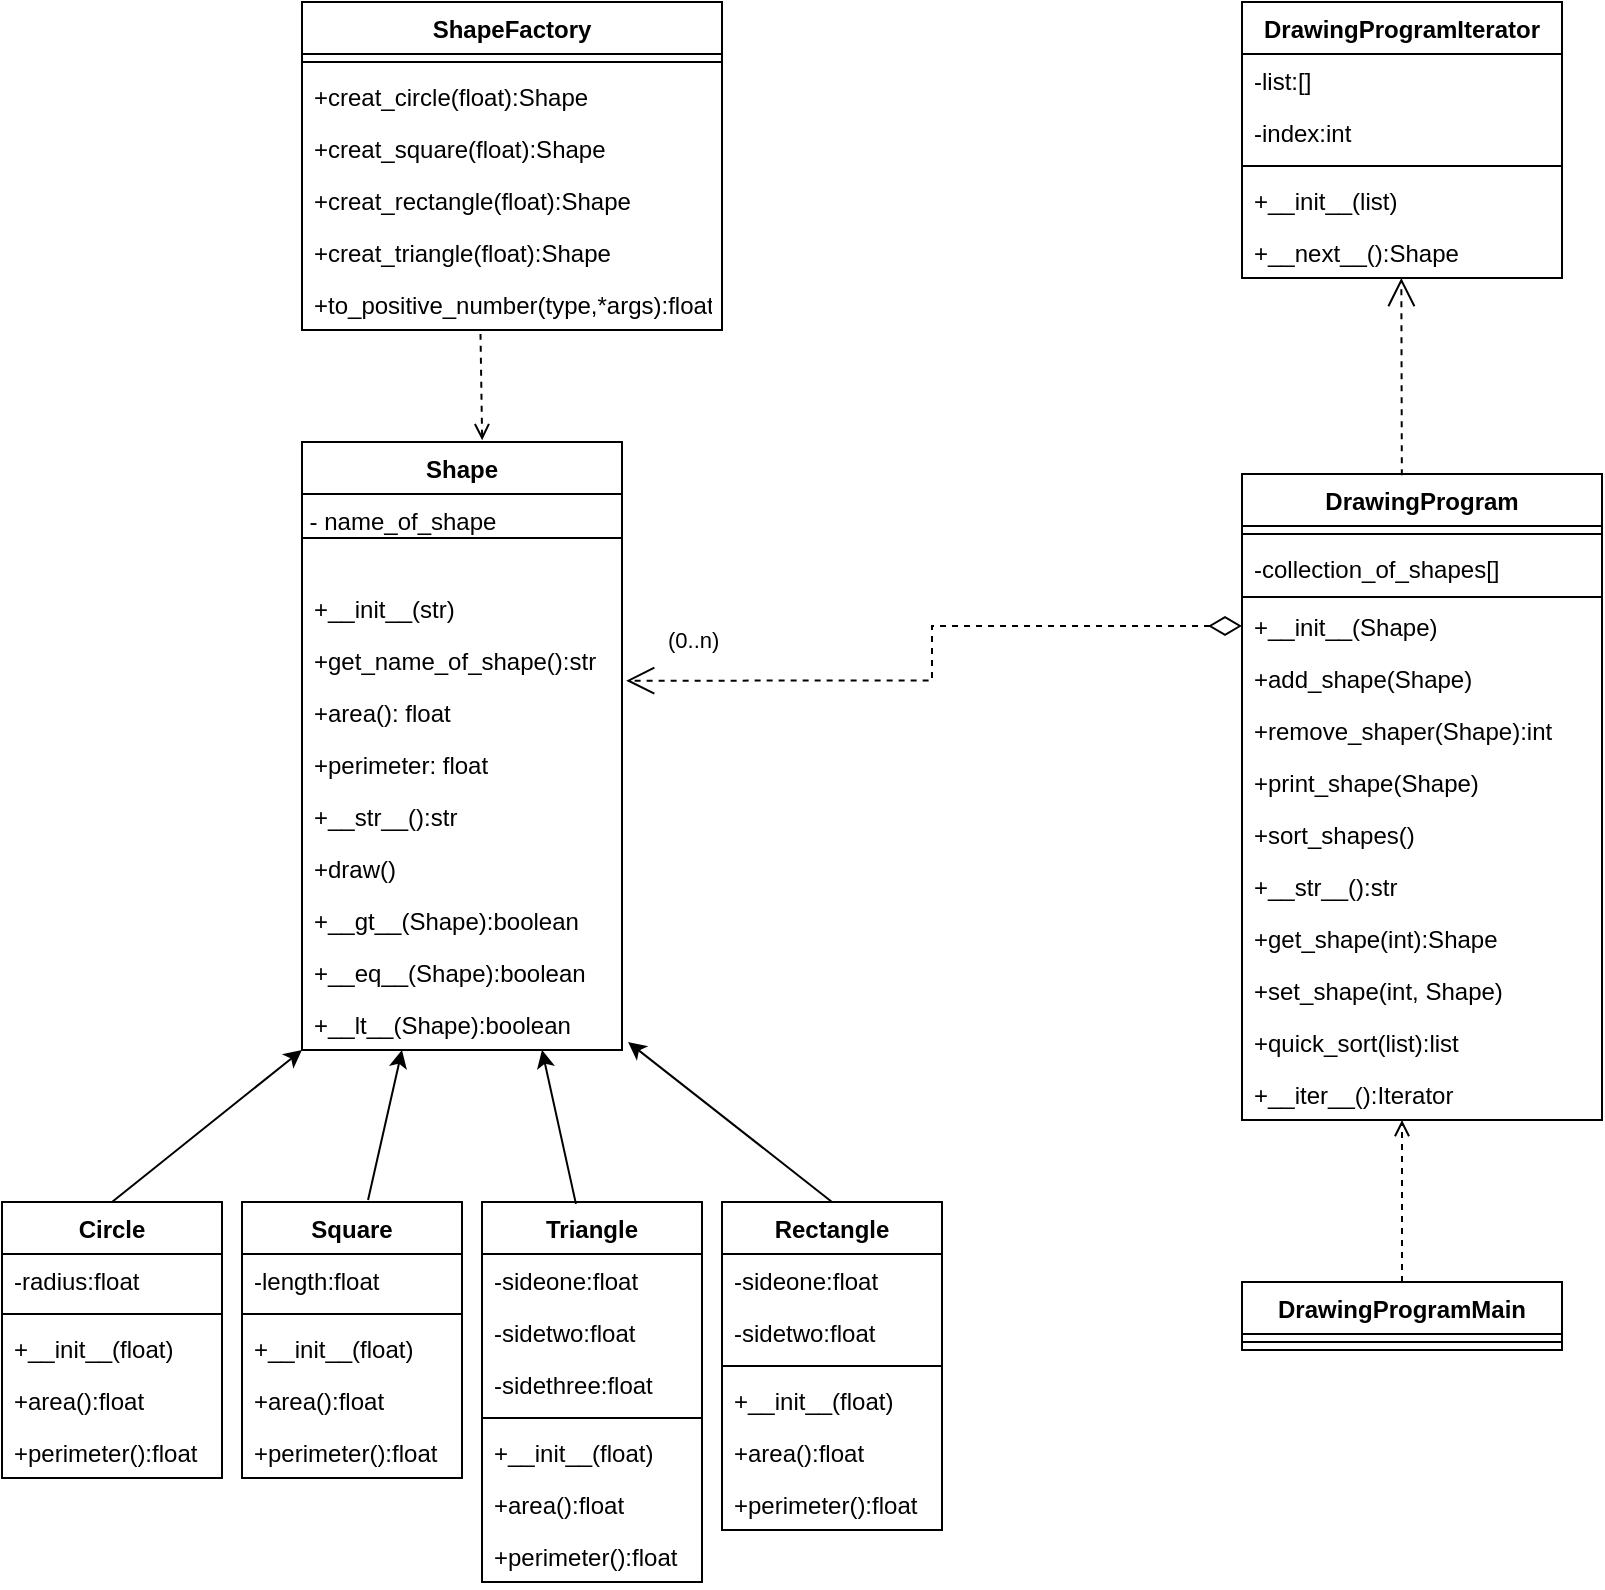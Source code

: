 <mxfile version="15.8.6" type="device"><diagram id="YoG3f7pHk4Rbtw5DYFcT" name="Page-1"><mxGraphModel dx="946" dy="587" grid="1" gridSize="10" guides="1" tooltips="1" connect="1" arrows="1" fold="1" page="1" pageScale="1" pageWidth="850" pageHeight="1100" math="0" shadow="0"><root><mxCell id="0"/><mxCell id="1" parent="0"/><mxCell id="T9_4mvdXHMdCMFrZdac9-1" value="Shape" style="swimlane;fontStyle=1;align=center;verticalAlign=top;childLayout=stackLayout;horizontal=1;startSize=26;horizontalStack=0;resizeParent=1;resizeParentMax=0;resizeLast=0;collapsible=1;marginBottom=0;" parent="1" vertex="1"><mxGeometry x="150" y="320" width="160" height="304" as="geometry"/></mxCell><mxCell id="0rG5OhHpvk6DTuhgi-nR-12" value="" style="line;strokeWidth=1;fillColor=none;align=left;verticalAlign=middle;spacingTop=-1;spacingLeft=3;spacingRight=3;rotatable=0;labelPosition=right;points=[];portConstraint=eastwest;" vertex="1" parent="T9_4mvdXHMdCMFrZdac9-1"><mxGeometry y="26" width="160" height="44" as="geometry"/></mxCell><mxCell id="T9_4mvdXHMdCMFrZdac9-2" value="+__init__(str)" style="text;strokeColor=none;fillColor=none;align=left;verticalAlign=top;spacingLeft=4;spacingRight=4;overflow=hidden;rotatable=0;points=[[0,0.5],[1,0.5]];portConstraint=eastwest;" parent="T9_4mvdXHMdCMFrZdac9-1" vertex="1"><mxGeometry y="70" width="160" height="26" as="geometry"/></mxCell><mxCell id="T9_4mvdXHMdCMFrZdac9-3" value="+get_name_of_shape():str" style="text;strokeColor=none;fillColor=none;align=left;verticalAlign=top;spacingLeft=4;spacingRight=4;overflow=hidden;rotatable=0;points=[[0,0.5],[1,0.5]];portConstraint=eastwest;" parent="T9_4mvdXHMdCMFrZdac9-1" vertex="1"><mxGeometry y="96" width="160" height="26" as="geometry"/></mxCell><mxCell id="T9_4mvdXHMdCMFrZdac9-4" value="+area(): float" style="text;strokeColor=none;fillColor=none;align=left;verticalAlign=top;spacingLeft=4;spacingRight=4;overflow=hidden;rotatable=0;points=[[0,0.5],[1,0.5]];portConstraint=eastwest;" parent="T9_4mvdXHMdCMFrZdac9-1" vertex="1"><mxGeometry y="122" width="160" height="26" as="geometry"/></mxCell><mxCell id="T9_4mvdXHMdCMFrZdac9-74" value="+perimeter: float&#xA;" style="text;strokeColor=none;fillColor=none;align=left;verticalAlign=top;spacingLeft=4;spacingRight=4;overflow=hidden;rotatable=0;points=[[0,0.5],[1,0.5]];portConstraint=eastwest;" parent="T9_4mvdXHMdCMFrZdac9-1" vertex="1"><mxGeometry y="148" width="160" height="26" as="geometry"/></mxCell><mxCell id="T9_4mvdXHMdCMFrZdac9-73" value="+__str__():str" style="text;strokeColor=none;fillColor=none;align=left;verticalAlign=top;spacingLeft=4;spacingRight=4;overflow=hidden;rotatable=0;points=[[0,0.5],[1,0.5]];portConstraint=eastwest;" parent="T9_4mvdXHMdCMFrZdac9-1" vertex="1"><mxGeometry y="174" width="160" height="26" as="geometry"/></mxCell><mxCell id="T9_4mvdXHMdCMFrZdac9-72" value="+draw()" style="text;strokeColor=none;fillColor=none;align=left;verticalAlign=top;spacingLeft=4;spacingRight=4;overflow=hidden;rotatable=0;points=[[0,0.5],[1,0.5]];portConstraint=eastwest;" parent="T9_4mvdXHMdCMFrZdac9-1" vertex="1"><mxGeometry y="200" width="160" height="26" as="geometry"/></mxCell><mxCell id="T9_4mvdXHMdCMFrZdac9-71" value="+__gt__(Shape):boolean" style="text;strokeColor=none;fillColor=none;align=left;verticalAlign=top;spacingLeft=4;spacingRight=4;overflow=hidden;rotatable=0;points=[[0,0.5],[1,0.5]];portConstraint=eastwest;" parent="T9_4mvdXHMdCMFrZdac9-1" vertex="1"><mxGeometry y="226" width="160" height="26" as="geometry"/></mxCell><mxCell id="T9_4mvdXHMdCMFrZdac9-70" value="+__eq__(Shape):boolean" style="text;strokeColor=none;fillColor=none;align=left;verticalAlign=top;spacingLeft=4;spacingRight=4;overflow=hidden;rotatable=0;points=[[0,0.5],[1,0.5]];portConstraint=eastwest;" parent="T9_4mvdXHMdCMFrZdac9-1" vertex="1"><mxGeometry y="252" width="160" height="26" as="geometry"/></mxCell><mxCell id="T9_4mvdXHMdCMFrZdac9-69" value="+__lt__(Shape):boolean" style="text;strokeColor=none;fillColor=none;align=left;verticalAlign=top;spacingLeft=4;spacingRight=4;overflow=hidden;rotatable=0;points=[[0,0.5],[1,0.5]];portConstraint=eastwest;" parent="T9_4mvdXHMdCMFrZdac9-1" vertex="1"><mxGeometry y="278" width="160" height="26" as="geometry"/></mxCell><mxCell id="T9_4mvdXHMdCMFrZdac9-5" value="DrawingProgram" style="swimlane;fontStyle=1;align=center;verticalAlign=top;childLayout=stackLayout;horizontal=1;startSize=26;horizontalStack=0;resizeParent=1;resizeParentMax=0;resizeLast=0;collapsible=1;marginBottom=0;fillColor=default;gradientColor=none;" parent="1" vertex="1"><mxGeometry x="620" y="336" width="180" height="323" as="geometry"/></mxCell><mxCell id="T9_4mvdXHMdCMFrZdac9-6" value="" style="line;strokeWidth=1;fillColor=none;align=left;verticalAlign=middle;spacingTop=-1;spacingLeft=3;spacingRight=3;rotatable=0;labelPosition=right;points=[];portConstraint=eastwest;" parent="T9_4mvdXHMdCMFrZdac9-5" vertex="1"><mxGeometry y="26" width="180" height="8" as="geometry"/></mxCell><mxCell id="T9_4mvdXHMdCMFrZdac9-9" value="-collection_of_shapes[]" style="text;strokeColor=none;fillColor=none;align=left;verticalAlign=top;spacingLeft=4;spacingRight=4;overflow=hidden;rotatable=0;points=[[0,0.5],[1,0.5]];portConstraint=eastwest;" parent="T9_4mvdXHMdCMFrZdac9-5" vertex="1"><mxGeometry y="34" width="180" height="26" as="geometry"/></mxCell><mxCell id="T9_4mvdXHMdCMFrZdac9-10" value="" style="line;strokeWidth=1;fillColor=none;align=left;verticalAlign=middle;spacingTop=-1;spacingLeft=3;spacingRight=3;rotatable=0;labelPosition=right;points=[];portConstraint=eastwest;" parent="T9_4mvdXHMdCMFrZdac9-5" vertex="1"><mxGeometry y="60" width="180" height="3" as="geometry"/></mxCell><mxCell id="T9_4mvdXHMdCMFrZdac9-11" value="+__init__(Shape)" style="text;strokeColor=none;fillColor=none;align=left;verticalAlign=top;spacingLeft=4;spacingRight=4;overflow=hidden;rotatable=0;points=[[0,0.5],[1,0.5]];portConstraint=eastwest;" parent="T9_4mvdXHMdCMFrZdac9-5" vertex="1"><mxGeometry y="63" width="180" height="26" as="geometry"/></mxCell><mxCell id="T9_4mvdXHMdCMFrZdac9-12" value="+add_shape(Shape)" style="text;strokeColor=none;fillColor=none;align=left;verticalAlign=top;spacingLeft=4;spacingRight=4;overflow=hidden;rotatable=0;points=[[0,0.5],[1,0.5]];portConstraint=eastwest;" parent="T9_4mvdXHMdCMFrZdac9-5" vertex="1"><mxGeometry y="89" width="180" height="26" as="geometry"/></mxCell><mxCell id="T9_4mvdXHMdCMFrZdac9-13" value="+remove_shaper(Shape):int" style="text;strokeColor=none;fillColor=none;align=left;verticalAlign=top;spacingLeft=4;spacingRight=4;overflow=hidden;rotatable=0;points=[[0,0.5],[1,0.5]];portConstraint=eastwest;" parent="T9_4mvdXHMdCMFrZdac9-5" vertex="1"><mxGeometry y="115" width="180" height="26" as="geometry"/></mxCell><mxCell id="T9_4mvdXHMdCMFrZdac9-14" value="+print_shape(Shape)" style="text;strokeColor=none;fillColor=none;align=left;verticalAlign=top;spacingLeft=4;spacingRight=4;overflow=hidden;rotatable=0;points=[[0,0.5],[1,0.5]];portConstraint=eastwest;" parent="T9_4mvdXHMdCMFrZdac9-5" vertex="1"><mxGeometry y="141" width="180" height="26" as="geometry"/></mxCell><mxCell id="T9_4mvdXHMdCMFrZdac9-15" value="+sort_shapes()" style="text;strokeColor=none;fillColor=none;align=left;verticalAlign=top;spacingLeft=4;spacingRight=4;overflow=hidden;rotatable=0;points=[[0,0.5],[1,0.5]];portConstraint=eastwest;" parent="T9_4mvdXHMdCMFrZdac9-5" vertex="1"><mxGeometry y="167" width="180" height="26" as="geometry"/></mxCell><mxCell id="T9_4mvdXHMdCMFrZdac9-16" value="+__str__():str" style="text;strokeColor=none;fillColor=none;align=left;verticalAlign=top;spacingLeft=4;spacingRight=4;overflow=hidden;rotatable=0;points=[[0,0.5],[1,0.5]];portConstraint=eastwest;" parent="T9_4mvdXHMdCMFrZdac9-5" vertex="1"><mxGeometry y="193" width="180" height="26" as="geometry"/></mxCell><mxCell id="T9_4mvdXHMdCMFrZdac9-17" value="+get_shape(int):Shape" style="text;strokeColor=none;fillColor=none;align=left;verticalAlign=top;spacingLeft=4;spacingRight=4;overflow=hidden;rotatable=0;points=[[0,0.5],[1,0.5]];portConstraint=eastwest;" parent="T9_4mvdXHMdCMFrZdac9-5" vertex="1"><mxGeometry y="219" width="180" height="26" as="geometry"/></mxCell><mxCell id="T9_4mvdXHMdCMFrZdac9-66" value="+set_shape(int, Shape)" style="text;strokeColor=none;fillColor=none;align=left;verticalAlign=top;spacingLeft=4;spacingRight=4;overflow=hidden;rotatable=0;points=[[0,0.5],[1,0.5]];portConstraint=eastwest;" parent="T9_4mvdXHMdCMFrZdac9-5" vertex="1"><mxGeometry y="245" width="180" height="26" as="geometry"/></mxCell><mxCell id="T9_4mvdXHMdCMFrZdac9-68" value="+quick_sort(list):list" style="text;strokeColor=none;fillColor=none;align=left;verticalAlign=top;spacingLeft=4;spacingRight=4;overflow=hidden;rotatable=0;points=[[0,0.5],[1,0.5]];portConstraint=eastwest;" parent="T9_4mvdXHMdCMFrZdac9-5" vertex="1"><mxGeometry y="271" width="180" height="26" as="geometry"/></mxCell><mxCell id="T9_4mvdXHMdCMFrZdac9-67" value="+__iter__():Iterator" style="text;strokeColor=none;fillColor=none;align=left;verticalAlign=top;spacingLeft=4;spacingRight=4;overflow=hidden;rotatable=0;points=[[0,0.5],[1,0.5]];portConstraint=eastwest;" parent="T9_4mvdXHMdCMFrZdac9-5" vertex="1"><mxGeometry y="297" width="180" height="26" as="geometry"/></mxCell><mxCell id="T9_4mvdXHMdCMFrZdac9-22" value="Circle" style="swimlane;fontStyle=1;align=center;verticalAlign=top;childLayout=stackLayout;horizontal=1;startSize=26;horizontalStack=0;resizeParent=1;resizeParentMax=0;resizeLast=0;collapsible=1;marginBottom=0;" parent="1" vertex="1"><mxGeometry y="700" width="110" height="138" as="geometry"/></mxCell><mxCell id="T9_4mvdXHMdCMFrZdac9-23" value="-radius:float" style="text;strokeColor=none;fillColor=none;align=left;verticalAlign=top;spacingLeft=4;spacingRight=4;overflow=hidden;rotatable=0;points=[[0,0.5],[1,0.5]];portConstraint=eastwest;" parent="T9_4mvdXHMdCMFrZdac9-22" vertex="1"><mxGeometry y="26" width="110" height="26" as="geometry"/></mxCell><mxCell id="T9_4mvdXHMdCMFrZdac9-26" value="" style="line;strokeWidth=1;fillColor=none;align=left;verticalAlign=middle;spacingTop=-1;spacingLeft=3;spacingRight=3;rotatable=0;labelPosition=right;points=[];portConstraint=eastwest;" parent="T9_4mvdXHMdCMFrZdac9-22" vertex="1"><mxGeometry y="52" width="110" height="8" as="geometry"/></mxCell><mxCell id="T9_4mvdXHMdCMFrZdac9-27" value="+__init__(float)" style="text;strokeColor=none;fillColor=none;align=left;verticalAlign=top;spacingLeft=4;spacingRight=4;overflow=hidden;rotatable=0;points=[[0,0.5],[1,0.5]];portConstraint=eastwest;" parent="T9_4mvdXHMdCMFrZdac9-22" vertex="1"><mxGeometry y="60" width="110" height="26" as="geometry"/></mxCell><mxCell id="T9_4mvdXHMdCMFrZdac9-28" value="+area():float" style="text;strokeColor=none;fillColor=none;align=left;verticalAlign=top;spacingLeft=4;spacingRight=4;overflow=hidden;rotatable=0;points=[[0,0.5],[1,0.5]];portConstraint=eastwest;" parent="T9_4mvdXHMdCMFrZdac9-22" vertex="1"><mxGeometry y="86" width="110" height="26" as="geometry"/></mxCell><mxCell id="T9_4mvdXHMdCMFrZdac9-29" value="+perimeter():float" style="text;strokeColor=none;fillColor=none;align=left;verticalAlign=top;spacingLeft=4;spacingRight=4;overflow=hidden;rotatable=0;points=[[0,0.5],[1,0.5]];portConstraint=eastwest;" parent="T9_4mvdXHMdCMFrZdac9-22" vertex="1"><mxGeometry y="112" width="110" height="26" as="geometry"/></mxCell><mxCell id="T9_4mvdXHMdCMFrZdac9-34" value="Square" style="swimlane;fontStyle=1;align=center;verticalAlign=top;childLayout=stackLayout;horizontal=1;startSize=26;horizontalStack=0;resizeParent=1;resizeParentMax=0;resizeLast=0;collapsible=1;marginBottom=0;" parent="1" vertex="1"><mxGeometry x="120" y="700" width="110" height="138" as="geometry"/></mxCell><mxCell id="T9_4mvdXHMdCMFrZdac9-35" value="-length:float" style="text;strokeColor=none;fillColor=none;align=left;verticalAlign=top;spacingLeft=4;spacingRight=4;overflow=hidden;rotatable=0;points=[[0,0.5],[1,0.5]];portConstraint=eastwest;" parent="T9_4mvdXHMdCMFrZdac9-34" vertex="1"><mxGeometry y="26" width="110" height="26" as="geometry"/></mxCell><mxCell id="T9_4mvdXHMdCMFrZdac9-38" value="" style="line;strokeWidth=1;fillColor=none;align=left;verticalAlign=middle;spacingTop=-1;spacingLeft=3;spacingRight=3;rotatable=0;labelPosition=right;points=[];portConstraint=eastwest;" parent="T9_4mvdXHMdCMFrZdac9-34" vertex="1"><mxGeometry y="52" width="110" height="8" as="geometry"/></mxCell><mxCell id="T9_4mvdXHMdCMFrZdac9-40" value="+__init__(float)" style="text;strokeColor=none;fillColor=none;align=left;verticalAlign=top;spacingLeft=4;spacingRight=4;overflow=hidden;rotatable=0;points=[[0,0.5],[1,0.5]];portConstraint=eastwest;" parent="T9_4mvdXHMdCMFrZdac9-34" vertex="1"><mxGeometry y="60" width="110" height="26" as="geometry"/></mxCell><mxCell id="T9_4mvdXHMdCMFrZdac9-41" value="+area():float" style="text;strokeColor=none;fillColor=none;align=left;verticalAlign=top;spacingLeft=4;spacingRight=4;overflow=hidden;rotatable=0;points=[[0,0.5],[1,0.5]];portConstraint=eastwest;" parent="T9_4mvdXHMdCMFrZdac9-34" vertex="1"><mxGeometry y="86" width="110" height="26" as="geometry"/></mxCell><mxCell id="T9_4mvdXHMdCMFrZdac9-92" value="+perimeter():float" style="text;strokeColor=none;fillColor=none;align=left;verticalAlign=top;spacingLeft=4;spacingRight=4;overflow=hidden;rotatable=0;points=[[0,0.5],[1,0.5]];portConstraint=eastwest;" parent="T9_4mvdXHMdCMFrZdac9-34" vertex="1"><mxGeometry y="112" width="110" height="26" as="geometry"/></mxCell><mxCell id="T9_4mvdXHMdCMFrZdac9-42" value="Rectangle" style="swimlane;fontStyle=1;align=center;verticalAlign=top;childLayout=stackLayout;horizontal=1;startSize=26;horizontalStack=0;resizeParent=1;resizeParentMax=0;resizeLast=0;collapsible=1;marginBottom=0;" parent="1" vertex="1"><mxGeometry x="360" y="700" width="110" height="164" as="geometry"/></mxCell><mxCell id="T9_4mvdXHMdCMFrZdac9-43" value="-sideone:float" style="text;strokeColor=none;fillColor=none;align=left;verticalAlign=top;spacingLeft=4;spacingRight=4;overflow=hidden;rotatable=0;points=[[0,0.5],[1,0.5]];portConstraint=eastwest;" parent="T9_4mvdXHMdCMFrZdac9-42" vertex="1"><mxGeometry y="26" width="110" height="26" as="geometry"/></mxCell><mxCell id="T9_4mvdXHMdCMFrZdac9-44" value="-sidetwo:float" style="text;strokeColor=none;fillColor=none;align=left;verticalAlign=top;spacingLeft=4;spacingRight=4;overflow=hidden;rotatable=0;points=[[0,0.5],[1,0.5]];portConstraint=eastwest;" parent="T9_4mvdXHMdCMFrZdac9-42" vertex="1"><mxGeometry y="52" width="110" height="26" as="geometry"/></mxCell><mxCell id="T9_4mvdXHMdCMFrZdac9-46" value="" style="line;strokeWidth=1;fillColor=none;align=left;verticalAlign=middle;spacingTop=-1;spacingLeft=3;spacingRight=3;rotatable=0;labelPosition=right;points=[];portConstraint=eastwest;" parent="T9_4mvdXHMdCMFrZdac9-42" vertex="1"><mxGeometry y="78" width="110" height="8" as="geometry"/></mxCell><mxCell id="T9_4mvdXHMdCMFrZdac9-47" value="+__init__(float)" style="text;strokeColor=none;fillColor=none;align=left;verticalAlign=top;spacingLeft=4;spacingRight=4;overflow=hidden;rotatable=0;points=[[0,0.5],[1,0.5]];portConstraint=eastwest;" parent="T9_4mvdXHMdCMFrZdac9-42" vertex="1"><mxGeometry y="86" width="110" height="26" as="geometry"/></mxCell><mxCell id="T9_4mvdXHMdCMFrZdac9-48" value="+area():float" style="text;strokeColor=none;fillColor=none;align=left;verticalAlign=top;spacingLeft=4;spacingRight=4;overflow=hidden;rotatable=0;points=[[0,0.5],[1,0.5]];portConstraint=eastwest;" parent="T9_4mvdXHMdCMFrZdac9-42" vertex="1"><mxGeometry y="112" width="110" height="26" as="geometry"/></mxCell><mxCell id="T9_4mvdXHMdCMFrZdac9-49" value="+perimeter():float" style="text;strokeColor=none;fillColor=none;align=left;verticalAlign=top;spacingLeft=4;spacingRight=4;overflow=hidden;rotatable=0;points=[[0,0.5],[1,0.5]];portConstraint=eastwest;" parent="T9_4mvdXHMdCMFrZdac9-42" vertex="1"><mxGeometry y="138" width="110" height="26" as="geometry"/></mxCell><mxCell id="T9_4mvdXHMdCMFrZdac9-50" value="Triangle" style="swimlane;fontStyle=1;align=center;verticalAlign=top;childLayout=stackLayout;horizontal=1;startSize=26;horizontalStack=0;resizeParent=1;resizeParentMax=0;resizeLast=0;collapsible=1;marginBottom=0;" parent="1" vertex="1"><mxGeometry x="240" y="700" width="110" height="190" as="geometry"/></mxCell><mxCell id="T9_4mvdXHMdCMFrZdac9-51" value="-sideone:float" style="text;strokeColor=none;fillColor=none;align=left;verticalAlign=top;spacingLeft=4;spacingRight=4;overflow=hidden;rotatable=0;points=[[0,0.5],[1,0.5]];portConstraint=eastwest;" parent="T9_4mvdXHMdCMFrZdac9-50" vertex="1"><mxGeometry y="26" width="110" height="26" as="geometry"/></mxCell><mxCell id="T9_4mvdXHMdCMFrZdac9-52" value="-sidetwo:float" style="text;strokeColor=none;fillColor=none;align=left;verticalAlign=top;spacingLeft=4;spacingRight=4;overflow=hidden;rotatable=0;points=[[0,0.5],[1,0.5]];portConstraint=eastwest;" parent="T9_4mvdXHMdCMFrZdac9-50" vertex="1"><mxGeometry y="52" width="110" height="26" as="geometry"/></mxCell><mxCell id="T9_4mvdXHMdCMFrZdac9-53" value="-sidethree:float" style="text;strokeColor=none;fillColor=none;align=left;verticalAlign=top;spacingLeft=4;spacingRight=4;overflow=hidden;rotatable=0;points=[[0,0.5],[1,0.5]];portConstraint=eastwest;" parent="T9_4mvdXHMdCMFrZdac9-50" vertex="1"><mxGeometry y="78" width="110" height="26" as="geometry"/></mxCell><mxCell id="T9_4mvdXHMdCMFrZdac9-54" value="" style="line;strokeWidth=1;fillColor=none;align=left;verticalAlign=middle;spacingTop=-1;spacingLeft=3;spacingRight=3;rotatable=0;labelPosition=right;points=[];portConstraint=eastwest;" parent="T9_4mvdXHMdCMFrZdac9-50" vertex="1"><mxGeometry y="104" width="110" height="8" as="geometry"/></mxCell><mxCell id="T9_4mvdXHMdCMFrZdac9-55" value="+__init__(float)" style="text;strokeColor=none;fillColor=none;align=left;verticalAlign=top;spacingLeft=4;spacingRight=4;overflow=hidden;rotatable=0;points=[[0,0.5],[1,0.5]];portConstraint=eastwest;" parent="T9_4mvdXHMdCMFrZdac9-50" vertex="1"><mxGeometry y="112" width="110" height="26" as="geometry"/></mxCell><mxCell id="T9_4mvdXHMdCMFrZdac9-56" value="+area():float" style="text;strokeColor=none;fillColor=none;align=left;verticalAlign=top;spacingLeft=4;spacingRight=4;overflow=hidden;rotatable=0;points=[[0,0.5],[1,0.5]];portConstraint=eastwest;" parent="T9_4mvdXHMdCMFrZdac9-50" vertex="1"><mxGeometry y="138" width="110" height="26" as="geometry"/></mxCell><mxCell id="T9_4mvdXHMdCMFrZdac9-57" value="+perimeter():float" style="text;strokeColor=none;fillColor=none;align=left;verticalAlign=top;spacingLeft=4;spacingRight=4;overflow=hidden;rotatable=0;points=[[0,0.5],[1,0.5]];portConstraint=eastwest;" parent="T9_4mvdXHMdCMFrZdac9-50" vertex="1"><mxGeometry y="164" width="110" height="26" as="geometry"/></mxCell><mxCell id="T9_4mvdXHMdCMFrZdac9-58" value="ShapeFactory" style="swimlane;fontStyle=1;align=center;verticalAlign=top;childLayout=stackLayout;horizontal=1;startSize=26;horizontalStack=0;resizeParent=1;resizeParentMax=0;resizeLast=0;collapsible=1;marginBottom=0;" parent="1" vertex="1"><mxGeometry x="150" y="100" width="210" height="164" as="geometry"/></mxCell><mxCell id="T9_4mvdXHMdCMFrZdac9-60" value="" style="line;strokeWidth=1;fillColor=none;align=left;verticalAlign=middle;spacingTop=-1;spacingLeft=3;spacingRight=3;rotatable=0;labelPosition=right;points=[];portConstraint=eastwest;" parent="T9_4mvdXHMdCMFrZdac9-58" vertex="1"><mxGeometry y="26" width="210" height="8" as="geometry"/></mxCell><mxCell id="T9_4mvdXHMdCMFrZdac9-61" value="+creat_circle(float):Shape" style="text;strokeColor=none;fillColor=none;align=left;verticalAlign=top;spacingLeft=4;spacingRight=4;overflow=hidden;rotatable=0;points=[[0,0.5],[1,0.5]];portConstraint=eastwest;" parent="T9_4mvdXHMdCMFrZdac9-58" vertex="1"><mxGeometry y="34" width="210" height="26" as="geometry"/></mxCell><mxCell id="T9_4mvdXHMdCMFrZdac9-84" value="+creat_square(float):Shape" style="text;strokeColor=none;fillColor=none;align=left;verticalAlign=top;spacingLeft=4;spacingRight=4;overflow=hidden;rotatable=0;points=[[0,0.5],[1,0.5]];portConstraint=eastwest;" parent="T9_4mvdXHMdCMFrZdac9-58" vertex="1"><mxGeometry y="60" width="210" height="26" as="geometry"/></mxCell><mxCell id="T9_4mvdXHMdCMFrZdac9-83" value="+creat_rectangle(float):Shape" style="text;strokeColor=none;fillColor=none;align=left;verticalAlign=top;spacingLeft=4;spacingRight=4;overflow=hidden;rotatable=0;points=[[0,0.5],[1,0.5]];portConstraint=eastwest;" parent="T9_4mvdXHMdCMFrZdac9-58" vertex="1"><mxGeometry y="86" width="210" height="26" as="geometry"/></mxCell><mxCell id="T9_4mvdXHMdCMFrZdac9-82" value="+creat_triangle(float):Shape" style="text;strokeColor=none;fillColor=none;align=left;verticalAlign=top;spacingLeft=4;spacingRight=4;overflow=hidden;rotatable=0;points=[[0,0.5],[1,0.5]];portConstraint=eastwest;" parent="T9_4mvdXHMdCMFrZdac9-58" vertex="1"><mxGeometry y="112" width="210" height="26" as="geometry"/></mxCell><mxCell id="T9_4mvdXHMdCMFrZdac9-81" value="+to_positive_number(type,*args):float" style="text;strokeColor=none;fillColor=none;align=left;verticalAlign=top;spacingLeft=4;spacingRight=4;overflow=hidden;rotatable=0;points=[[0,0.5],[1,0.5]];portConstraint=eastwest;" parent="T9_4mvdXHMdCMFrZdac9-58" vertex="1"><mxGeometry y="138" width="210" height="26" as="geometry"/></mxCell><mxCell id="T9_4mvdXHMdCMFrZdac9-62" value="DrawingProgramIterator" style="swimlane;fontStyle=1;align=center;verticalAlign=top;childLayout=stackLayout;horizontal=1;startSize=26;horizontalStack=0;resizeParent=1;resizeParentMax=0;resizeLast=0;collapsible=1;marginBottom=0;" parent="1" vertex="1"><mxGeometry x="620" y="100" width="160" height="138" as="geometry"/></mxCell><mxCell id="T9_4mvdXHMdCMFrZdac9-78" value="-list:[]" style="text;strokeColor=none;fillColor=none;align=left;verticalAlign=top;spacingLeft=4;spacingRight=4;overflow=hidden;rotatable=0;points=[[0,0.5],[1,0.5]];portConstraint=eastwest;" parent="T9_4mvdXHMdCMFrZdac9-62" vertex="1"><mxGeometry y="26" width="160" height="26" as="geometry"/></mxCell><mxCell id="T9_4mvdXHMdCMFrZdac9-79" value="-index:int" style="text;strokeColor=none;fillColor=none;align=left;verticalAlign=top;spacingLeft=4;spacingRight=4;overflow=hidden;rotatable=0;points=[[0,0.5],[1,0.5]];portConstraint=eastwest;" parent="T9_4mvdXHMdCMFrZdac9-62" vertex="1"><mxGeometry y="52" width="160" height="26" as="geometry"/></mxCell><mxCell id="T9_4mvdXHMdCMFrZdac9-64" value="" style="line;strokeWidth=1;fillColor=none;align=left;verticalAlign=middle;spacingTop=-1;spacingLeft=3;spacingRight=3;rotatable=0;labelPosition=right;points=[];portConstraint=eastwest;" parent="T9_4mvdXHMdCMFrZdac9-62" vertex="1"><mxGeometry y="78" width="160" height="8" as="geometry"/></mxCell><mxCell id="T9_4mvdXHMdCMFrZdac9-65" value="+__init__(list)" style="text;strokeColor=none;fillColor=none;align=left;verticalAlign=top;spacingLeft=4;spacingRight=4;overflow=hidden;rotatable=0;points=[[0,0.5],[1,0.5]];portConstraint=eastwest;" parent="T9_4mvdXHMdCMFrZdac9-62" vertex="1"><mxGeometry y="86" width="160" height="26" as="geometry"/></mxCell><mxCell id="T9_4mvdXHMdCMFrZdac9-75" value="+__next__():Shape" style="text;strokeColor=none;fillColor=none;align=left;verticalAlign=top;spacingLeft=4;spacingRight=4;overflow=hidden;rotatable=0;points=[[0,0.5],[1,0.5]];portConstraint=eastwest;" parent="T9_4mvdXHMdCMFrZdac9-62" vertex="1"><mxGeometry y="112" width="160" height="26" as="geometry"/></mxCell><mxCell id="T9_4mvdXHMdCMFrZdac9-96" value="(0..n)" style="endArrow=open;html=1;endSize=12;startArrow=diamondThin;startSize=14;startFill=0;edgeStyle=orthogonalEdgeStyle;align=left;verticalAlign=bottom;rounded=0;exitX=0;exitY=0.5;exitDx=0;exitDy=0;entryX=1.013;entryY=-0.103;entryDx=0;entryDy=0;entryPerimeter=0;dashed=1;" parent="1" source="T9_4mvdXHMdCMFrZdac9-11" target="T9_4mvdXHMdCMFrZdac9-4" edge="1"><mxGeometry x="0.884" y="-11" relative="1" as="geometry"><mxPoint x="370" y="450" as="sourcePoint"/><mxPoint x="530" y="450" as="targetPoint"/><mxPoint as="offset"/></mxGeometry></mxCell><mxCell id="T9_4mvdXHMdCMFrZdac9-100" value="" style="endArrow=none;dashed=1;endFill=0;endSize=12;html=1;rounded=0;entryX=0.425;entryY=1.077;entryDx=0;entryDy=0;entryPerimeter=0;exitX=0.563;exitY=-0.003;exitDx=0;exitDy=0;exitPerimeter=0;startArrow=open;startFill=0;" parent="1" source="T9_4mvdXHMdCMFrZdac9-1" target="T9_4mvdXHMdCMFrZdac9-81" edge="1"><mxGeometry width="160" relative="1" as="geometry"><mxPoint x="239" y="330" as="sourcePoint"/><mxPoint x="390" y="400" as="targetPoint"/></mxGeometry></mxCell><mxCell id="T9_4mvdXHMdCMFrZdac9-101" value="" style="endArrow=open;dashed=1;endFill=0;endSize=12;html=1;rounded=0;entryX=0.425;entryY=1.077;entryDx=0;entryDy=0;entryPerimeter=0;exitX=0.444;exitY=0.002;exitDx=0;exitDy=0;exitPerimeter=0;" parent="1" source="T9_4mvdXHMdCMFrZdac9-5" edge="1"><mxGeometry width="160" relative="1" as="geometry"><mxPoint x="700" y="330" as="sourcePoint"/><mxPoint x="699.67" y="238.002" as="targetPoint"/></mxGeometry></mxCell><mxCell id="0rG5OhHpvk6DTuhgi-nR-1" value="DrawingProgramMain" style="swimlane;fontStyle=1;align=center;verticalAlign=top;childLayout=stackLayout;horizontal=1;startSize=26;horizontalStack=0;resizeParent=1;resizeParentMax=0;resizeLast=0;collapsible=1;marginBottom=0;" vertex="1" parent="1"><mxGeometry x="620" y="740" width="160" height="34" as="geometry"/></mxCell><mxCell id="0rG5OhHpvk6DTuhgi-nR-4" value="" style="line;strokeWidth=1;fillColor=none;align=left;verticalAlign=middle;spacingTop=-1;spacingLeft=3;spacingRight=3;rotatable=0;labelPosition=right;points=[];portConstraint=eastwest;" vertex="1" parent="0rG5OhHpvk6DTuhgi-nR-1"><mxGeometry y="26" width="160" height="8" as="geometry"/></mxCell><mxCell id="0rG5OhHpvk6DTuhgi-nR-9" value="" style="endArrow=open;html=1;rounded=0;exitX=0.5;exitY=0;exitDx=0;exitDy=0;endFill=0;dashed=1;" edge="1" parent="1" source="0rG5OhHpvk6DTuhgi-nR-1"><mxGeometry width="50" height="50" relative="1" as="geometry"><mxPoint x="650" y="709" as="sourcePoint"/><mxPoint x="700" y="659" as="targetPoint"/></mxGeometry></mxCell><mxCell id="0rG5OhHpvk6DTuhgi-nR-13" value="- name_of_shape" style="text;html=1;align=center;verticalAlign=middle;resizable=0;points=[];autosize=1;strokeColor=none;fillColor=none;" vertex="1" parent="1"><mxGeometry x="145" y="350" width="110" height="20" as="geometry"/></mxCell><mxCell id="0rG5OhHpvk6DTuhgi-nR-14" value="" style="endArrow=classic;html=1;rounded=0;exitX=0.427;exitY=0.005;exitDx=0;exitDy=0;exitPerimeter=0;" edge="1" parent="1" source="T9_4mvdXHMdCMFrZdac9-50"><mxGeometry width="50" height="50" relative="1" as="geometry"><mxPoint x="220" y="674" as="sourcePoint"/><mxPoint x="270" y="624" as="targetPoint"/></mxGeometry></mxCell><mxCell id="0rG5OhHpvk6DTuhgi-nR-15" value="" style="endArrow=classic;html=1;rounded=0;exitX=0.573;exitY=-0.007;exitDx=0;exitDy=0;exitPerimeter=0;" edge="1" parent="1" source="T9_4mvdXHMdCMFrZdac9-34"><mxGeometry width="50" height="50" relative="1" as="geometry"><mxPoint x="180" y="690" as="sourcePoint"/><mxPoint x="200" y="624" as="targetPoint"/></mxGeometry></mxCell><mxCell id="0rG5OhHpvk6DTuhgi-nR-17" value="" style="endArrow=classic;html=1;rounded=0;exitX=0.5;exitY=0;exitDx=0;exitDy=0;" edge="1" parent="1" source="T9_4mvdXHMdCMFrZdac9-22"><mxGeometry width="50" height="50" relative="1" as="geometry"><mxPoint x="100" y="674" as="sourcePoint"/><mxPoint x="150" y="624" as="targetPoint"/></mxGeometry></mxCell><mxCell id="0rG5OhHpvk6DTuhgi-nR-18" value="" style="endArrow=classic;html=1;rounded=0;exitX=0.5;exitY=0;exitDx=0;exitDy=0;entryX=1.019;entryY=0.846;entryDx=0;entryDy=0;entryPerimeter=0;" edge="1" parent="1" source="T9_4mvdXHMdCMFrZdac9-42" target="T9_4mvdXHMdCMFrZdac9-69"><mxGeometry width="50" height="50" relative="1" as="geometry"><mxPoint x="350" y="640" as="sourcePoint"/><mxPoint x="400" y="590" as="targetPoint"/></mxGeometry></mxCell></root></mxGraphModel></diagram></mxfile>